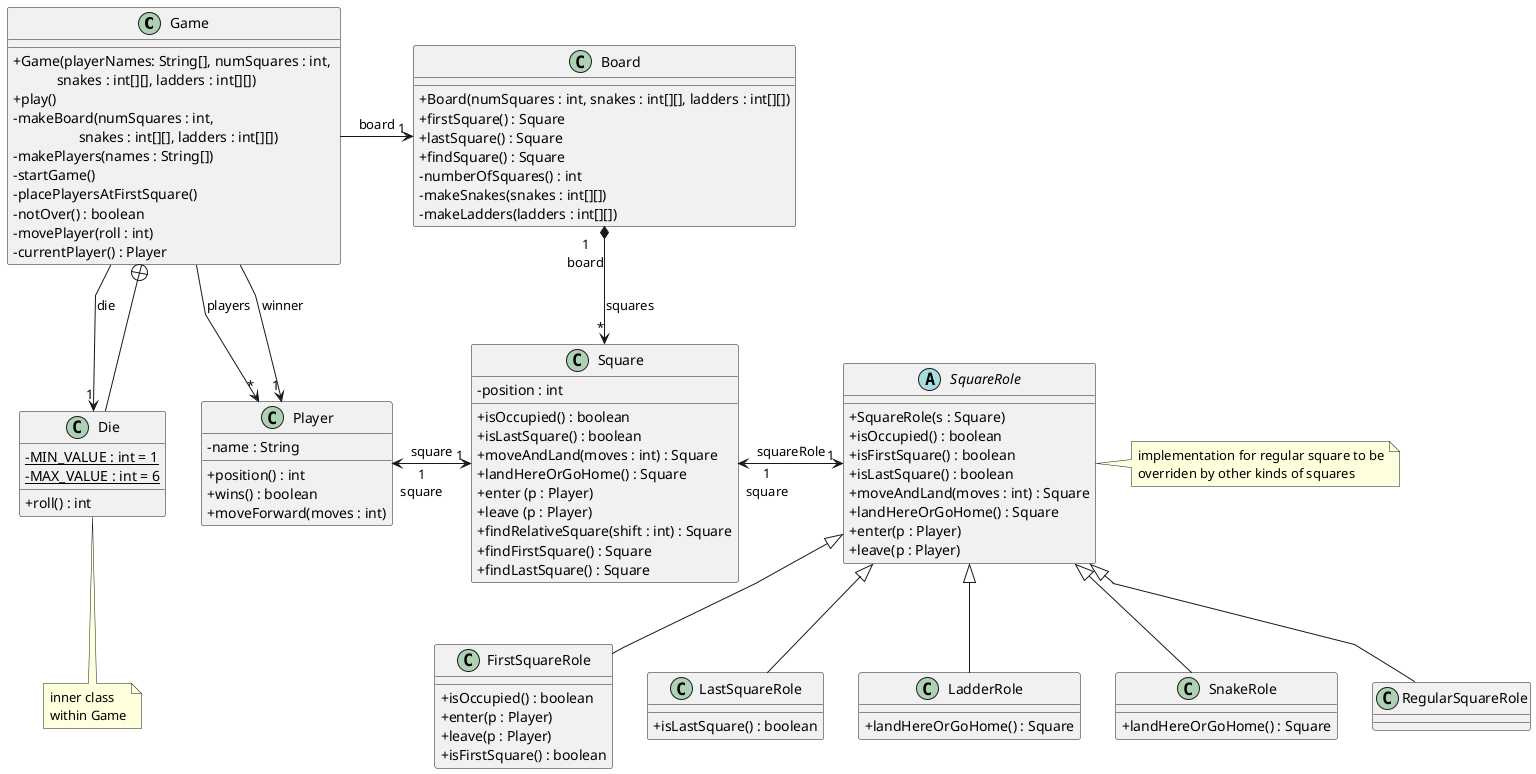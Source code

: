 @startuml 

skinparam classAttributeIconSize 0
skinparam linetype polyline

class Game {
    + Game(playerNames: String[], numSquares : int, \n\t    snakes : int[][], ladders : int[][])
    + play()
    - makeBoard(numSquares : int, \n\t\t  snakes : int[][], ladders : int[][])
    - makePlayers(names : String[])
    - startGame()
    - placePlayersAtFirstSquare()
    - notOver() : boolean
    - movePlayer(roll : int)
    - currentPlayer() : Player
}

class Die {
    - {static} MIN_VALUE : int = 1
    - {static} MAX_VALUE : int = 6
    + roll() : int
}

class Player {
    - name : String
    + position() : int 
    + wins() : boolean 
    + moveForward(moves : int)
}

class Square {
    - position : int
    + isOccupied() : boolean
    + isLastSquare() : boolean 
    + moveAndLand(moves : int) : Square
    + landHereOrGoHome() : Square 
    + enter (p : Player)
    + leave (p : Player)
    + findRelativeSquare(shift : int) : Square
    + findFirstSquare() : Square 
    + findLastSquare() : Square 
}

class Board {
    + Board(numSquares : int, snakes : int[][], ladders : int[][])
    + firstSquare() : Square 
    + lastSquare() : Square 
    + findSquare() : Square 
    - numberOfSquares() : int 
    - makeSnakes(snakes : int[][])
    - makeLadders(ladders : int[][])
}

abstract class SquareRole {
    + SquareRole(s : Square)
    + isOccupied() : boolean 
    + isFirstSquare() : boolean 
    + isLastSquare() : boolean 
    + moveAndLand(moves : int) : Square
    + landHereOrGoHome() : Square 
    + enter(p : Player)
    + leave(p : Player)
}

class FirstSquareRole extends SquareRole {
    + isOccupied() : boolean 
    + enter(p : Player)
    + leave(p : Player)
    + isFirstSquare() : boolean 
}

class LastSquareRole extends SquareRole {
    + isLastSquare() : boolean     
}

class LadderRole extends SquareRole {
    + landHereOrGoHome() : Square     
}

class SnakeRole extends SquareRole {
    + landHereOrGoHome() : Square 
}

class RegularSquareRole extends SquareRole {
}

Game -down-> "1" Die : die
Game +-- Die 
'inner class
Die -[hidden]right-> Player
Game -down-> "*" Player : players
Game -down-> "1" Player : winner
Game --right--> "1" Board : board
Player "1\nsquare" <-right-> "1" Square : square
Board "1\nboard" *-down-> "*" Square : squares
Square "1\nsquare" <-right-> "1" SquareRole : squareRole

note right of SquareRole
implementation for regular square to be
overriden by other kinds of squares
end note

note bottom of Die
inner class 
within Game
end note

@enduml